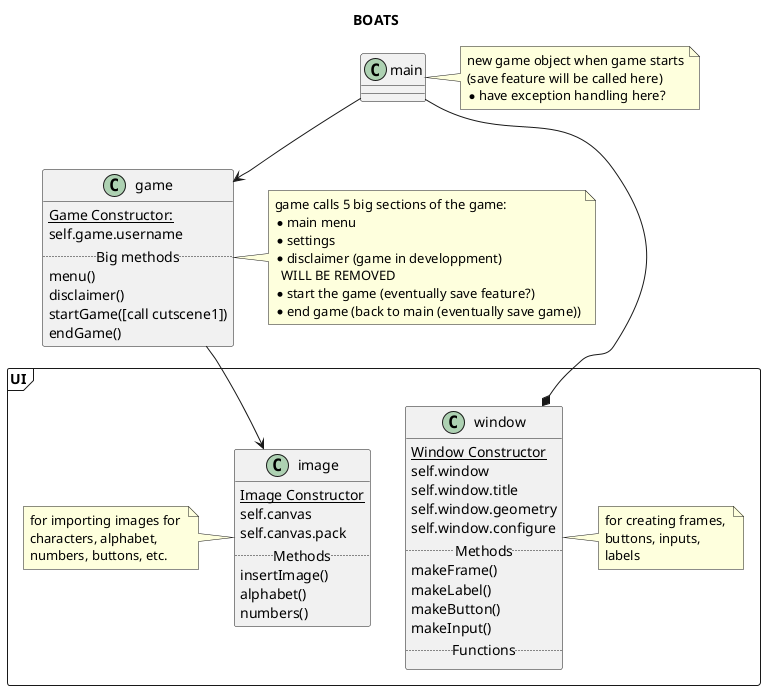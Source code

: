 @startuml map
title BOATS 


' class cutscenes {
'     cutscene1()
' }

' note right of cutscenes
' scenes where user does not make 
' choices; only cutscenes play and
' user clicks along
' end note


class main {

}
note right of main
new game object when game starts
(save feature will be called here)
*have exception handling here?
end note

' class choices {

' }
' note left of choices
' where the choices of the 
' user will go, and each 
' choice will take them to a 
' new method
' end note

class game {
    {static} Game Constructor:
        self.game.username
    ..Big methods..
    menu()
    disclaimer()
    startGame([call cutscene1])
    endGame()
}
note right of game
game calls 5 big sections of the game:
* main menu
* settings
* disclaimer (game in developpment) 
  WILL BE REMOVED
* start the game (eventually save feature?)
* end game (back to main (eventually save game))
end note

package UI <<frame>> {
    class window {
        {static} Window Constructor
            self.window
            self.window.title
            self.window.geometry
            self.window.configure
        .. Methods ..
        makeFrame()
        makeLabel()
        makeButton()
        makeInput()
        ..Functions..
    }

    note right of window 
    for creating frames, 
    buttons, inputs, 
    labels
    end note

    class image {
        {static} Image Constructor
            self.canvas
            self.canvas.pack
        .. Methods ..
        insertImage()
        alphabet()
        numbers()
    }
    note left of image
    for importing images for 
    characters, alphabet, 
    numbers, buttons, etc.
    end note

    ' class animated {
    '     {static} Animated Constructor:
        
    '     ..Methods..
    '     runningRight()
    '     walkingRight()
    '     runningLeft()
    '     walkingLeft()
    '     runningUp()
    '     walkingUp()
    '     runningDown()
    '     walkingDown()
    ' }
    ' note right of animated
    ' loops that loop some 
    ' animations of characters, 
    ' animals, objects, etc.
    ' end note
}
main --> game 
' game --> cutscenes 

' cutscenes --> image
game --> image
' game --> choices 
main --* window


@enduml